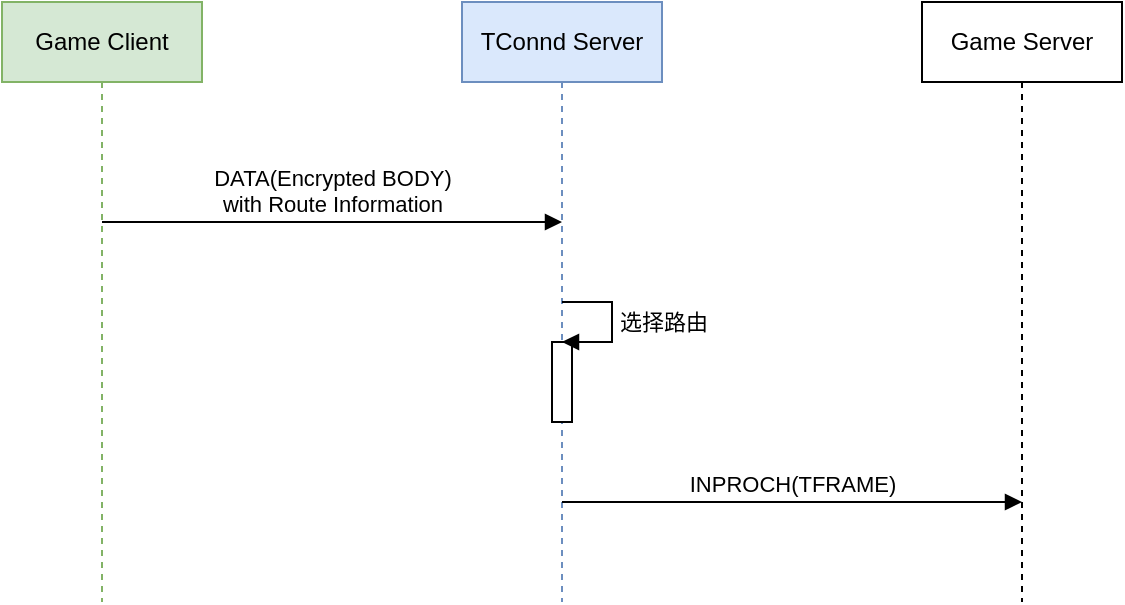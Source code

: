 <mxfile version="14.9.3" type="device"><diagram id="to9w2lmyPs1BadwMmfXe" name="Page-1"><mxGraphModel dx="1113" dy="722" grid="1" gridSize="10" guides="1" tooltips="1" connect="1" arrows="1" fold="1" page="1" pageScale="1" pageWidth="827" pageHeight="1169" math="0" shadow="0"><root><mxCell id="0"/><mxCell id="1" parent="0"/><mxCell id="dawGONkD8y7RSl0Bhlxt-1" value="Game Client" style="shape=umlLifeline;perimeter=lifelinePerimeter;whiteSpace=wrap;html=1;container=1;collapsible=0;recursiveResize=0;outlineConnect=0;fillColor=#d5e8d4;strokeColor=#82b366;" vertex="1" parent="1"><mxGeometry x="120" y="40" width="100" height="300" as="geometry"/></mxCell><mxCell id="dawGONkD8y7RSl0Bhlxt-4" value="DATA(Encrypted BODY)&lt;br&gt;with Route Information" style="html=1;verticalAlign=bottom;endArrow=block;" edge="1" parent="dawGONkD8y7RSl0Bhlxt-1"><mxGeometry width="80" relative="1" as="geometry"><mxPoint x="50" y="110" as="sourcePoint"/><mxPoint x="280" y="110" as="targetPoint"/></mxGeometry></mxCell><mxCell id="dawGONkD8y7RSl0Bhlxt-2" value="TConnd Server" style="shape=umlLifeline;perimeter=lifelinePerimeter;whiteSpace=wrap;html=1;container=1;collapsible=0;recursiveResize=0;outlineConnect=0;fillColor=#dae8fc;strokeColor=#6c8ebf;" vertex="1" parent="1"><mxGeometry x="350" y="40" width="100" height="300" as="geometry"/></mxCell><mxCell id="dawGONkD8y7RSl0Bhlxt-6" value="" style="html=1;points=[];perimeter=orthogonalPerimeter;" vertex="1" parent="dawGONkD8y7RSl0Bhlxt-2"><mxGeometry x="45" y="170" width="10" height="40" as="geometry"/></mxCell><mxCell id="dawGONkD8y7RSl0Bhlxt-7" value="选择路由" style="edgeStyle=orthogonalEdgeStyle;html=1;align=left;spacingLeft=2;endArrow=block;rounded=0;entryX=1;entryY=0;" edge="1" parent="dawGONkD8y7RSl0Bhlxt-2"><mxGeometry relative="1" as="geometry"><mxPoint x="50" y="150" as="sourcePoint"/><Array as="points"><mxPoint x="75" y="150"/></Array><mxPoint x="50" y="170" as="targetPoint"/></mxGeometry></mxCell><mxCell id="dawGONkD8y7RSl0Bhlxt-3" value="Game Server" style="shape=umlLifeline;perimeter=lifelinePerimeter;whiteSpace=wrap;html=1;container=1;collapsible=0;recursiveResize=0;outlineConnect=0;" vertex="1" parent="1"><mxGeometry x="580" y="40" width="100" height="300" as="geometry"/></mxCell><mxCell id="dawGONkD8y7RSl0Bhlxt-5" value="INPROCH(TFRAME)" style="html=1;verticalAlign=bottom;endArrow=block;" edge="1" parent="1"><mxGeometry width="80" relative="1" as="geometry"><mxPoint x="400" y="290" as="sourcePoint"/><mxPoint x="630" y="290" as="targetPoint"/></mxGeometry></mxCell></root></mxGraphModel></diagram></mxfile>